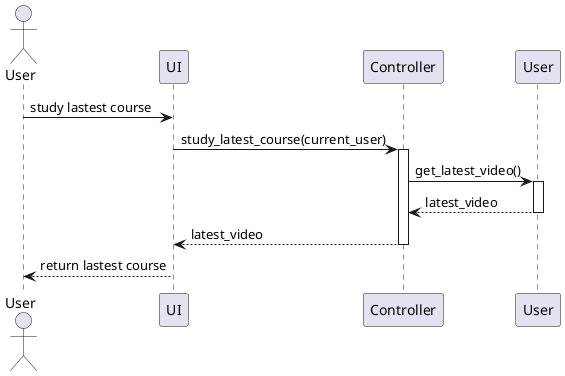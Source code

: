 @startuml User
actor "User" as UserActor

participant "UI" as Server
participant Controller
participant "User" as UserClass


UserActor -> Server: study lastest course
Server -> Controller: study_latest_course(current_user)
activate Controller
Controller -> UserClass: get_latest_video()
activate UserClass
UserClass --> Controller: latest_video
deactivate UserClass
Controller --> Server: latest_video
deactivate Controller

Server --> UserActor: return lastest course

@enduml